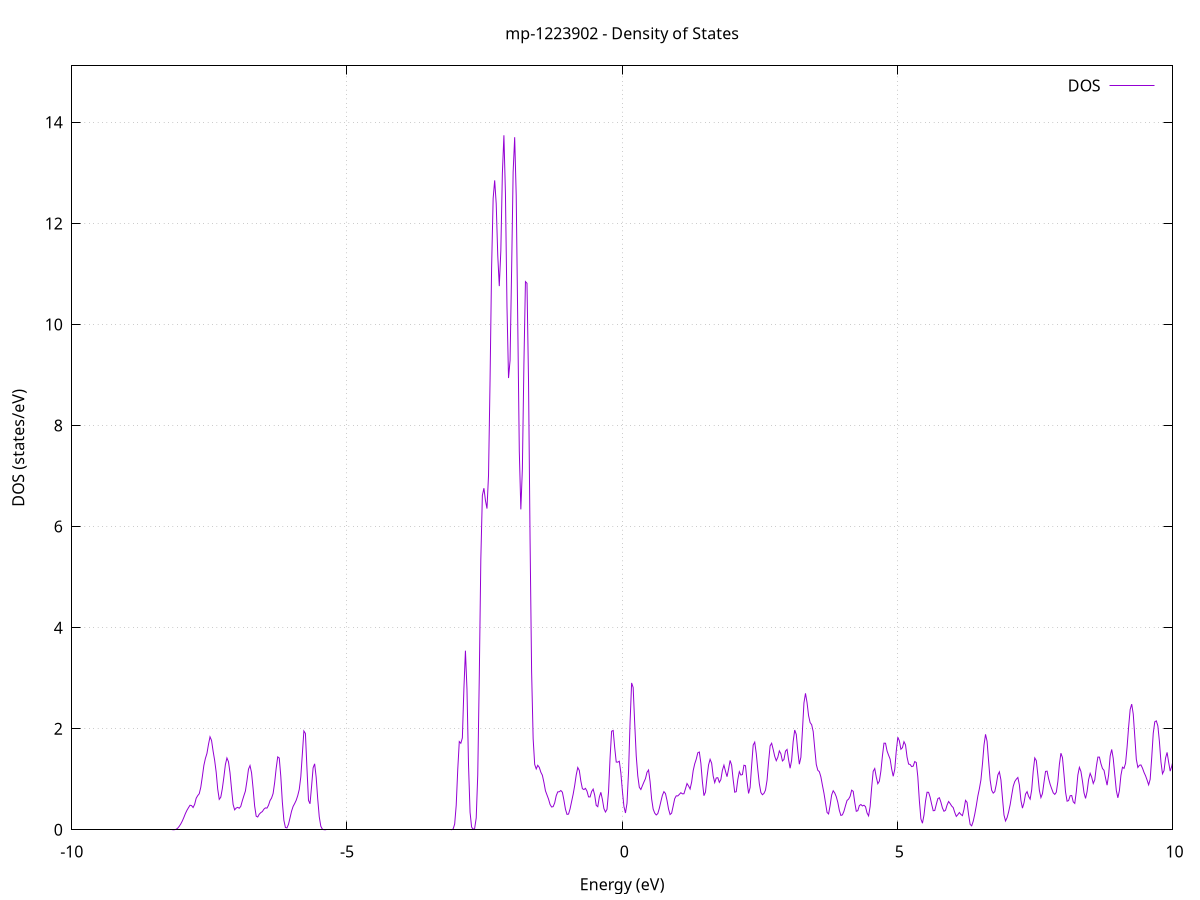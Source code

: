 set title 'mp-1223902 - Density of States'
set xlabel 'Energy (eV)'
set ylabel 'DOS (states/eV)'
set grid
set xrange [-10:10]
set yrange [0:15.118]
set xzeroaxis lt -1
set terminal png size 800,600
set output 'mp-1223902_dos_gnuplot.png'
plot '-' using 1:2 with lines title 'DOS'
-10.591900 0.000000
-10.564000 0.000000
-10.536000 0.000000
-10.508100 0.000000
-10.480100 0.000000
-10.452200 0.000000
-10.424200 0.000000
-10.396200 0.000000
-10.368300 0.000000
-10.340300 0.000000
-10.312400 0.000000
-10.284400 0.000000
-10.256400 0.000000
-10.228500 0.000000
-10.200500 0.000000
-10.172600 0.000000
-10.144600 0.000000
-10.116600 0.000000
-10.088700 0.000000
-10.060700 0.000000
-10.032800 0.000000
-10.004800 0.000000
-9.976900 0.000000
-9.948900 0.000000
-9.920900 0.000000
-9.893000 0.000000
-9.865000 0.000000
-9.837100 0.000000
-9.809100 0.000000
-9.781100 0.000000
-9.753200 0.000000
-9.725200 0.000000
-9.697300 0.000000
-9.669300 0.000000
-9.641300 0.000000
-9.613400 0.000000
-9.585400 0.000000
-9.557500 0.000000
-9.529500 0.000000
-9.501600 0.000000
-9.473600 0.000000
-9.445600 0.000000
-9.417700 0.000000
-9.389700 0.000000
-9.361800 0.000000
-9.333800 0.000000
-9.305800 0.000000
-9.277900 0.000000
-9.249900 0.000000
-9.222000 0.000000
-9.194000 0.000000
-9.166000 0.000000
-9.138100 0.000000
-9.110100 0.000000
-9.082200 0.000000
-9.054200 0.000000
-9.026300 0.000000
-8.998300 0.000000
-8.970300 0.000000
-8.942400 0.000000
-8.914400 0.000000
-8.886500 0.000000
-8.858500 0.000000
-8.830500 0.000000
-8.802600 0.000000
-8.774600 0.000000
-8.746700 0.000000
-8.718700 0.000000
-8.690700 0.000000
-8.662800 0.000000
-8.634800 0.000000
-8.606900 0.000000
-8.578900 0.000000
-8.551000 0.000000
-8.523000 0.000000
-8.495000 0.000000
-8.467100 0.000000
-8.439100 0.000000
-8.411200 0.000000
-8.383200 0.000000
-8.355200 0.000000
-8.327300 0.000000
-8.299300 0.000000
-8.271400 0.000000
-8.243400 0.000000
-8.215400 0.000000
-8.187500 0.000000
-8.159500 0.000200
-8.131600 0.001600
-8.103600 0.009400
-8.075700 0.031800
-8.047700 0.069000
-8.019700 0.115400
-7.991800 0.173400
-7.963800 0.244100
-7.935900 0.320800
-7.907900 0.384600
-7.879900 0.437000
-7.852000 0.485700
-7.824000 0.478100
-7.796100 0.440500
-7.768100 0.502500
-7.740100 0.623300
-7.712200 0.675600
-7.684200 0.713700
-7.656300 0.840100
-7.628300 1.048800
-7.600400 1.272500
-7.572400 1.412200
-7.544400 1.510100
-7.516500 1.689000
-7.488500 1.839700
-7.460600 1.768100
-7.432600 1.558000
-7.404600 1.376600
-7.376700 1.141100
-7.348700 0.806600
-7.320800 0.602300
-7.292800 0.644500
-7.264800 0.814200
-7.236900 1.041000
-7.208900 1.291800
-7.181000 1.420500
-7.153000 1.345600
-7.125100 1.126900
-7.097100 0.804700
-7.069100 0.502100
-7.041200 0.394500
-7.013200 0.429900
-6.985300 0.443500
-6.957300 0.425800
-6.929300 0.463800
-6.901400 0.574500
-6.873400 0.673000
-6.845500 0.766300
-6.817500 0.967700
-6.789500 1.198800
-6.761600 1.270700
-6.733600 1.127600
-6.705700 0.817700
-6.677700 0.471800
-6.649800 0.269600
-6.621800 0.252800
-6.593800 0.308200
-6.565900 0.339200
-6.537900 0.359900
-6.510000 0.406800
-6.482000 0.433100
-6.454000 0.429000
-6.426100 0.483300
-6.398100 0.577500
-6.370200 0.627500
-6.342200 0.717400
-6.314200 0.932700
-6.286300 1.215800
-6.258300 1.442300
-6.230400 1.420500
-6.202400 1.058400
-6.174500 0.552900
-6.146500 0.189800
-6.118500 0.045700
-6.090600 0.036500
-6.062600 0.108000
-6.034700 0.236000
-6.006700 0.367900
-5.978700 0.461900
-5.950800 0.518800
-5.922800 0.583000
-5.894900 0.675200
-5.866900 0.798400
-5.838900 1.048400
-5.811000 1.496800
-5.783000 1.955500
-5.755100 1.905300
-5.727100 1.217200
-5.699200 0.582700
-5.671200 0.514400
-5.643200 0.858300
-5.615300 1.225100
-5.587300 1.305500
-5.559400 1.037200
-5.531400 0.610100
-5.503400 0.255500
-5.475500 0.071300
-5.447500 0.012400
-5.419600 0.001300
-5.391600 0.000100
-5.363600 0.000000
-5.335700 0.000000
-5.307700 0.000000
-5.279800 0.000000
-5.251800 0.000000
-5.223900 0.000000
-5.195900 0.000000
-5.167900 0.000000
-5.140000 0.000000
-5.112000 0.000000
-5.084100 0.000000
-5.056100 0.000000
-5.028100 0.000000
-5.000200 0.000000
-4.972200 0.000000
-4.944300 0.000000
-4.916300 0.000000
-4.888300 0.000000
-4.860400 0.000000
-4.832400 0.000000
-4.804500 0.000000
-4.776500 0.000000
-4.748600 0.000000
-4.720600 0.000000
-4.692600 0.000000
-4.664700 0.000000
-4.636700 0.000000
-4.608800 0.000000
-4.580800 0.000000
-4.552800 0.000000
-4.524900 0.000000
-4.496900 0.000000
-4.469000 0.000000
-4.441000 0.000000
-4.413000 0.000000
-4.385100 0.000000
-4.357100 0.000000
-4.329200 0.000000
-4.301200 0.000000
-4.273300 0.000000
-4.245300 0.000000
-4.217300 0.000000
-4.189400 0.000000
-4.161400 0.000000
-4.133500 0.000000
-4.105500 0.000000
-4.077500 0.000000
-4.049600 0.000000
-4.021600 0.000000
-3.993700 0.000000
-3.965700 0.000000
-3.937700 0.000000
-3.909800 0.000000
-3.881800 0.000000
-3.853900 0.000000
-3.825900 0.000000
-3.798000 0.000000
-3.770000 0.000000
-3.742000 0.000000
-3.714100 0.000000
-3.686100 0.000000
-3.658200 0.000000
-3.630200 0.000000
-3.602200 0.000000
-3.574300 0.000000
-3.546300 0.000000
-3.518400 0.000000
-3.490400 0.000000
-3.462400 0.000000
-3.434500 0.000000
-3.406500 0.000000
-3.378600 0.000000
-3.350600 0.000000
-3.322700 0.000000
-3.294700 0.000000
-3.266700 0.000000
-3.238800 0.000000
-3.210800 0.000000
-3.182900 0.000000
-3.154900 0.000000
-3.126900 0.000000
-3.099000 0.001100
-3.071000 0.015100
-3.043100 0.113000
-3.015100 0.483100
-2.987100 1.192800
-2.959200 1.745700
-2.931200 1.711800
-2.903300 1.817900
-2.875300 2.790900
-2.847400 3.543600
-2.819400 2.778400
-2.791400 1.283100
-2.763500 0.347000
-2.735500 0.054800
-2.707600 0.007200
-2.679600 0.030000
-2.651600 0.234300
-2.623700 1.087000
-2.595700 3.034700
-2.567800 5.352300
-2.539800 6.616200
-2.511800 6.760100
-2.483900 6.518100
-2.455900 6.356700
-2.428000 7.011500
-2.400000 8.896400
-2.372100 11.117700
-2.344100 12.491600
-2.316100 12.851700
-2.288200 12.388500
-2.260200 11.368500
-2.232300 10.759400
-2.204300 11.455200
-2.176300 12.989600
-2.148400 13.744000
-2.120400 12.580300
-2.092500 10.353400
-2.064500 8.939800
-2.036500 9.288500
-2.008600 11.065200
-1.980600 13.018600
-1.952700 13.706100
-1.924700 12.551200
-1.896800 10.040500
-1.868800 7.495000
-1.840800 6.340800
-1.812900 7.141900
-1.784900 9.219800
-1.757000 10.848300
-1.729000 10.815200
-1.701000 8.868700
-1.673100 5.744900
-1.645100 3.128500
-1.617200 1.802700
-1.589200 1.294100
-1.561200 1.204300
-1.533300 1.276000
-1.505300 1.233800
-1.477400 1.139300
-1.449400 1.078800
-1.421500 0.937700
-1.393500 0.771500
-1.365500 0.689300
-1.337600 0.607500
-1.309600 0.500700
-1.281700 0.450600
-1.253700 0.458100
-1.225700 0.532400
-1.197800 0.673600
-1.169800 0.750100
-1.141900 0.752300
-1.113900 0.776900
-1.085900 0.743100
-1.058000 0.587300
-1.030000 0.407500
-1.002100 0.304900
-0.974100 0.310200
-0.946200 0.414100
-0.918200 0.559100
-0.890200 0.703200
-0.862300 0.875500
-0.834300 1.085600
-0.806400 1.232200
-0.778400 1.174200
-0.750400 0.964100
-0.722500 0.813300
-0.694500 0.795800
-0.666600 0.820100
-0.638600 0.763800
-0.610600 0.651200
-0.582700 0.649600
-0.554700 0.756500
-0.526800 0.805100
-0.498800 0.685500
-0.470900 0.482200
-0.442900 0.457100
-0.414900 0.644400
-0.387000 0.741800
-0.359000 0.600200
-0.331100 0.419100
-0.303100 0.351400
-0.275100 0.404700
-0.247200 0.752700
-0.219200 1.427400
-0.191300 1.950500
-0.163300 1.965600
-0.135300 1.626900
-0.107400 1.340500
-0.079400 1.338500
-0.051500 1.356200
-0.023500 1.127100
0.004400 0.769200
0.032400 0.463000
0.060400 0.332000
0.088300 0.523800
0.116300 1.146500
0.144200 2.133000
0.172200 2.906200
0.200200 2.816000
0.228100 2.109100
0.256100 1.462200
0.284000 1.067500
0.312000 0.841000
0.340000 0.796900
0.367900 0.871500
0.395900 0.944800
0.423800 1.012800
0.451800 1.138100
0.479700 1.183300
0.507700 0.952200
0.535700 0.611900
0.563600 0.409700
0.591600 0.330500
0.619500 0.292900
0.647500 0.319800
0.675500 0.424900
0.703400 0.557000
0.731400 0.682400
0.759300 0.754600
0.787300 0.717200
0.815300 0.580000
0.843200 0.409300
0.871200 0.301700
0.899100 0.329000
0.927100 0.469600
0.955000 0.615300
0.983000 0.672000
1.011000 0.669400
1.038900 0.700600
1.066900 0.733600
1.094800 0.711400
1.122800 0.712600
1.150800 0.813100
1.178700 0.915100
1.206700 0.867000
1.234600 0.807200
1.262600 0.943400
1.290600 1.169100
1.318500 1.304200
1.346500 1.397200
1.374400 1.523400
1.402400 1.539000
1.430300 1.319100
1.458300 0.947500
1.486300 0.674500
1.514200 0.745600
1.542200 1.040800
1.570100 1.282700
1.598100 1.394200
1.626100 1.318400
1.654000 1.064200
1.682000 0.933700
1.709900 1.025100
1.737900 1.030900
1.765900 0.938800
1.793800 0.993300
1.821800 1.179400
1.849700 1.278800
1.877700 1.159000
1.905600 1.050500
1.933600 1.201100
1.961600 1.372500
1.989500 1.278100
2.017500 0.989400
2.045400 0.743900
2.073400 0.753900
2.101400 0.993500
2.129300 1.149400
2.157300 1.083400
2.185200 1.092600
2.213200 1.277400
2.241200 1.267900
2.269100 0.958000
2.297100 0.718800
2.325000 0.835400
2.353000 1.273000
2.380900 1.676400
2.408900 1.734200
2.436900 1.507800
2.464800 1.191900
2.492800 0.909700
2.520700 0.737400
2.548700 0.693700
2.576700 0.719700
2.604600 0.784700
2.632600 0.978500
2.660500 1.342400
2.688500 1.659900
2.716500 1.712400
2.744400 1.590500
2.772400 1.453400
2.800300 1.367200
2.828300 1.434100
2.856200 1.560800
2.884200 1.504400
2.912200 1.361900
2.940100 1.391100
2.968100 1.556900
2.996000 1.590000
3.024000 1.388200
3.052000 1.217600
3.079900 1.378400
3.107900 1.749700
3.135800 1.974000
3.163800 1.888500
3.191800 1.557300
3.219700 1.297200
3.247700 1.434500
3.275600 1.957500
3.303600 2.511100
3.331500 2.700200
3.359500 2.518400
3.387500 2.259200
3.415400 2.121900
3.443400 2.080200
3.471300 1.944400
3.499300 1.612300
3.527300 1.294000
3.555200 1.177600
3.583200 1.149900
3.611100 1.046600
3.639100 0.881300
3.667100 0.723700
3.695000 0.534200
3.723000 0.343700
3.750900 0.313400
3.778900 0.481100
3.806800 0.689800
3.834800 0.772300
3.862800 0.728200
3.890700 0.654200
3.918700 0.542600
3.946600 0.382800
3.974600 0.283500
4.002600 0.295300
4.030500 0.367600
4.058500 0.478300
4.086400 0.580400
4.114400 0.607000
4.142400 0.662300
4.170300 0.783900
4.198300 0.761300
4.226200 0.545800
4.254200 0.365800
4.282100 0.377600
4.310100 0.479000
4.338100 0.500000
4.366000 0.471800
4.394000 0.485700
4.421900 0.457200
4.449900 0.332400
4.477900 0.275000
4.505800 0.460700
4.533800 0.836000
4.561700 1.157800
4.589700 1.211700
4.617700 1.041600
4.645600 0.911200
4.673600 0.961800
4.701500 1.162600
4.729500 1.464300
4.757400 1.713500
4.785400 1.713300
4.813400 1.559600
4.841300 1.475700
4.869300 1.398500
4.897200 1.204200
4.925200 1.057800
4.953200 1.195000
4.981100 1.563000
5.009100 1.831500
5.037000 1.760500
5.065000 1.593700
5.093000 1.625100
5.120900 1.743100
5.148900 1.680500
5.176800 1.439000
5.204800 1.300500
5.232700 1.292300
5.260700 1.250700
5.288700 1.259400
5.316600 1.350200
5.344600 1.330600
5.372500 1.045400
5.400500 0.575000
5.428500 0.214300
5.456400 0.129600
5.484400 0.290900
5.512300 0.565800
5.540300 0.743000
5.568300 0.741100
5.596200 0.645500
5.624200 0.503600
5.652100 0.377100
5.680100 0.380500
5.708000 0.501700
5.736000 0.616000
5.764000 0.634000
5.791900 0.546400
5.819900 0.430800
5.847800 0.366000
5.875800 0.385900
5.903800 0.488900
5.931700 0.559400
5.959700 0.519000
5.987600 0.470100
6.015600 0.439300
6.043600 0.343100
6.071500 0.264800
6.099500 0.299400
6.127400 0.341600
6.155400 0.303100
6.183300 0.279600
6.211300 0.404600
6.239300 0.582200
6.267200 0.542300
6.295200 0.297400
6.323100 0.106300
6.351100 0.078100
6.379100 0.168600
6.407000 0.308400
6.435000 0.477100
6.462900 0.665700
6.490900 0.812600
6.518900 0.985500
6.546800 1.298100
6.574800 1.673600
6.602700 1.889000
6.630700 1.751300
6.658600 1.358100
6.686600 0.984100
6.714600 0.782100
6.742500 0.725400
6.770500 0.754300
6.798400 0.897400
6.826400 1.084300
6.854400 1.146500
6.882300 0.988900
6.910300 0.631000
6.938200 0.290800
6.966200 0.174200
6.994200 0.239700
7.022100 0.353600
7.050100 0.494800
7.078000 0.681800
7.106000 0.860500
7.134000 0.954800
7.161900 1.001000
7.189900 1.034700
7.217800 0.888200
7.245800 0.581300
7.273700 0.428300
7.301700 0.532400
7.329700 0.706400
7.357600 0.754400
7.385600 0.661300
7.413500 0.606700
7.441500 0.789000
7.469500 1.161400
7.497400 1.421700
7.525400 1.368200
7.553300 1.085800
7.581300 0.779400
7.609300 0.636600
7.637200 0.715600
7.665200 0.943100
7.693100 1.155200
7.721100 1.160300
7.749000 1.012300
7.777000 0.899200
7.805000 0.811400
7.832900 0.731000
7.860900 0.700400
7.888800 0.743400
7.916800 0.952200
7.944800 1.294400
7.972700 1.515800
8.000700 1.427900
8.028600 1.093800
8.056600 0.746200
8.084600 0.565700
8.112500 0.577300
8.140500 0.674100
8.168400 0.678100
8.196400 0.552800
8.224300 0.521500
8.252300 0.752500
8.280300 1.084400
8.308200 1.234900
8.336200 1.155300
8.364100 0.961600
8.392100 0.731900
8.420100 0.620700
8.448000 0.755600
8.476000 0.994900
8.503900 1.115900
8.531900 1.040500
8.559900 0.916500
8.587800 0.989600
8.615800 1.246800
8.643700 1.438400
8.671700 1.438500
8.699600 1.309200
8.727600 1.211900
8.755600 1.177000
8.783500 1.022400
8.811500 0.882700
8.839400 1.088900
8.867400 1.460500
8.895400 1.590400
8.923300 1.411700
8.951300 1.089300
8.979200 0.777600
9.007200 0.632600
9.035200 0.775300
9.063100 1.078600
9.091100 1.238300
9.119000 1.215200
9.147000 1.315500
9.174900 1.638700
9.202900 2.038300
9.230900 2.380600
9.258800 2.487100
9.286800 2.289400
9.314700 1.846500
9.342700 1.394700
9.370700 1.233400
9.398600 1.276600
9.426600 1.283200
9.454500 1.220600
9.482500 1.135500
9.510500 1.068200
9.538400 0.984500
9.566400 0.889500
9.594300 0.998000
9.622300 1.425500
9.650200 1.910900
9.678200 2.137400
9.706200 2.155200
9.734100 2.055000
9.762100 1.748800
9.790000 1.344200
9.818000 1.108700
9.846000 1.170500
9.873900 1.420600
9.901900 1.531300
9.929800 1.337100
9.957800 1.160500
9.985800 1.254600
10.013700 1.384800
10.041700 1.316200
10.069600 1.297700
10.097600 1.583200
10.125500 1.981400
10.153500 2.215900
10.181500 2.161800
10.209400 1.991900
10.237400 1.909200
10.265300 1.761600
10.293300 1.476200
10.321300 1.284300
10.349200 1.355500
10.377200 1.610400
10.405100 1.850200
10.433100 2.045800
10.461100 2.172300
10.489000 2.057400
10.517000 1.705100
10.544900 1.334600
10.572900 1.099000
10.600800 0.950600
10.628800 0.873400
10.656800 0.941500
10.684700 1.137400
10.712700 1.290400
10.740600 1.202600
10.768600 0.953300
10.796600 0.766000
10.824500 0.669700
10.852500 0.611900
10.880400 0.642900
10.908400 0.818600
10.936400 1.028700
10.964300 1.015700
10.992300 0.733800
11.020200 0.515800
11.048200 0.545200
11.076100 0.624000
11.104100 0.573700
11.132100 0.494500
11.160000 0.576900
11.188000 0.848100
11.215900 1.093800
11.243900 1.090200
11.271900 0.938500
11.299800 0.795000
11.327800 0.648300
11.355700 0.638500
11.383700 0.946000
11.411700 1.333200
11.439600 1.341000
11.467600 0.961400
11.495500 0.586600
11.523500 0.448700
11.551400 0.484000
11.579400 0.526100
11.607400 0.598000
11.635300 0.799100
11.663300 0.923200
11.691200 0.836300
11.719200 0.821200
11.747200 1.062500
11.775100 1.309500
11.803100 1.240300
11.831000 0.930000
11.859000 0.681000
11.887000 0.603000
11.914900 0.659500
11.942900 0.835800
11.970800 1.047600
11.998800 1.223300
12.026700 1.407700
12.054700 1.632300
12.082700 1.862800
12.110600 1.869100
12.138600 1.457400
12.166500 0.926000
12.194500 0.741900
12.222500 0.884100
12.250400 1.061900
12.278400 1.198900
12.306300 1.271700
12.334300 1.254000
12.362300 1.215000
12.390200 1.143400
12.418200 1.072000
12.446100 1.193900
12.474100 1.569700
12.502000 1.957600
12.530000 2.069500
12.558000 1.835700
12.585900 1.379800
12.613900 0.961700
12.641800 0.753300
12.669800 0.718500
12.697800 0.804600
12.725700 0.995900
12.753700 1.246500
12.781600 1.494200
12.809600 1.635700
12.837600 1.634700
12.865500 1.605400
12.893500 1.646400
12.921400 1.705200
12.949400 1.658000
12.977300 1.532000
13.005300 1.444800
13.033300 1.352800
13.061200 1.246300
13.089200 1.254300
13.117100 1.440500
13.145100 1.711600
13.173100 1.799100
13.201000 1.570400
13.229000 1.277900
13.256900 1.257200
13.284900 1.522400
13.312900 1.749900
13.340800 1.636100
13.368800 1.309400
13.396700 1.131000
13.424700 1.141300
13.452600 1.154600
13.480600 1.241700
13.508600 1.604800
13.536500 1.935500
13.564500 1.898800
13.592400 1.717500
13.620400 1.557600
13.648400 1.438300
13.676300 1.433500
13.704300 1.509100
13.732200 1.630000
13.760200 1.807100
13.788200 1.875100
13.816100 1.669100
13.844100 1.360000
13.872000 1.181800
13.900000 1.137100
13.927900 1.164800
13.955900 1.280600
13.983900 1.402000
14.011800 1.493300
14.039800 1.757700
14.067700 2.106300
14.095700 2.061800
14.123700 1.612700
14.151600 1.220100
14.179600 1.010100
14.207500 0.890400
14.235500 0.888600
14.263500 1.017300
14.291400 1.211000
14.319400 1.324300
14.347300 1.310900
14.375300 1.369100
14.403200 1.672600
14.431200 2.047700
14.459200 2.201500
14.487100 2.128600
14.515100 1.902700
14.543000 1.599800
14.571000 1.552100
14.599000 1.814000
14.626900 1.922800
14.654900 1.761300
14.682800 1.625900
14.710800 1.618600
14.738800 1.675400
14.766700 1.713000
14.794700 1.589100
14.822600 1.325700
14.850600 1.198100
14.878500 1.395200
14.906500 1.711200
14.934500 1.822900
14.962400 1.676400
14.990400 1.404500
15.018300 1.280800
15.046300 1.625300
15.074300 2.327200
15.102200 2.760100
15.130200 2.502200
15.158100 1.917600
15.186100 1.569200
15.214100 1.508200
15.242000 1.610100
15.270000 1.774700
15.297900 1.924000
15.325900 2.118000
15.353800 2.250600
15.381800 2.249200
15.409800 2.368200
15.437700 2.611300
15.465700 2.617300
15.493600 2.373500
15.521600 2.177300
15.549600 2.013700
15.577500 1.622700
15.605500 1.108300
15.633400 0.915000
15.661400 1.158700
15.689400 1.485900
15.717300 1.678600
15.745300 1.858300
15.773200 2.051600
15.801200 2.127200
15.829100 2.064200
15.857100 1.961600
15.885100 1.850800
15.913000 1.804100
15.941000 1.821100
15.968900 1.733200
15.996900 1.591600
16.024900 1.533500
16.052800 1.538400
16.080800 1.645200
16.108700 1.796400
16.136700 1.835900
16.164700 1.824000
16.192600 1.830500
16.220600 1.813700
16.248500 1.802600
16.276500 1.792500
16.304400 1.646000
16.332400 1.471500
16.360400 1.641500
16.388300 2.106600
16.416300 2.334200
16.444200 2.203300
16.472200 2.073300
16.500200 1.972500
16.528100 1.735100
16.556100 1.485400
16.584000 1.416500
16.612000 1.505500
16.640000 1.621100
16.667900 1.662500
16.695900 1.669100
16.723800 1.776800
16.751800 1.979200
16.779700 2.120000
16.807700 2.096800
16.835700 1.964800
16.863600 1.851700
16.891600 1.823900
16.919500 1.821400
16.947500 1.797000
16.975500 1.888700
17.003400 2.243400
17.031400 2.651400
17.059300 2.750800
17.087300 2.507000
17.115300 2.105800
17.143200 1.618800
17.171200 1.166800
17.199100 0.944300
17.227100 0.957500
17.255000 1.083400
17.283000 1.275200
17.311000 1.528000
17.338900 1.690100
17.366900 1.683500
17.394800 1.703100
17.422800 1.810500
17.450800 1.819200
17.478700 1.676400
17.506700 1.550700
17.534600 1.639200
17.562600 2.079700
17.590600 2.631300
17.618500 2.653500
17.646500 2.131500
17.674400 1.662900
17.702400 1.399100
17.730300 1.234700
17.758300 1.304300
17.786300 1.853100
17.814200 2.677800
17.842200 3.098600
17.870100 2.887200
17.898100 2.462900
17.926100 2.184800
17.954000 2.089800
17.982000 2.128600
18.009900 2.106400
18.037900 1.912100
18.065900 1.839400
18.093800 2.063700
18.121800 2.288700
18.149700 2.117400
18.177700 1.591600
18.205600 1.106600
18.233600 0.865800
18.261600 0.885400
18.289500 1.160400
18.317500 1.523700
18.345400 1.675100
18.373400 1.570500
18.401400 1.533500
18.429300 1.776300
18.457300 2.012000
18.485200 1.927800
18.513200 1.740600
18.541200 1.774500
18.569100 1.999400
18.597100 2.215900
18.625000 2.364000
18.653000 2.385000
18.680900 2.168800
18.708900 1.803400
18.736900 1.484300
18.764800 1.411100
18.792800 1.644200
18.820700 1.882900
18.848700 1.759600
18.876700 1.403300
18.904600 1.262200
18.932600 1.337000
18.960500 1.305600
18.988500 1.136900
19.016500 1.010900
19.044400 0.977600
19.072400 1.003900
19.100300 1.169400
19.128300 1.520600
19.156200 1.919800
19.184200 2.151600
19.212200 2.175900
19.240100 2.151400
19.268100 2.170100
19.296000 2.186900
19.324000 2.161700
19.352000 2.065200
19.379900 1.945500
19.407900 1.881600
19.435800 1.860600
19.463800 1.811300
19.491800 1.660500
19.519700 1.442300
19.547700 1.253000
19.575600 1.134100
19.603600 1.117500
19.631500 1.243200
19.659500 1.558400
19.687500 2.042400
19.715400 2.495200
19.743400 2.675400
19.771300 2.469700
19.799300 2.077500
19.827300 1.909700
19.855200 2.117900
19.883200 2.460100
19.911100 2.582000
19.939100 2.436600
19.967100 2.365300
19.995000 2.438600
20.023000 2.253200
20.050900 1.807200
20.078900 1.499200
20.106800 1.479700
20.134800 1.628200
20.162800 1.699500
20.190700 1.693900
20.218700 1.868300
20.246600 2.042100
20.274600 1.870300
20.302600 1.625400
20.330500 1.586900
20.358500 1.562000
20.386400 1.481100
20.414400 1.470900
20.442400 1.485100
20.470300 1.548800
20.498300 1.810400
20.526200 2.050000
20.554200 2.056700
20.582100 2.118300
20.610100 2.261500
20.638100 2.107200
20.666000 1.756800
20.694000 1.713300
20.721900 2.091300
20.749900 2.505600
20.777900 2.640600
20.805800 2.443800
20.833800 1.995000
20.861700 1.632100
20.889700 1.626400
20.917700 1.678400
20.945600 1.558900
20.973600 1.579600
21.001500 1.825400
21.029500 1.995400
21.057400 2.012400
21.085400 2.031100
21.113400 2.078500
21.141300 2.031300
21.169300 1.951800
21.197200 2.068500
21.225200 2.422400
21.253200 2.807700
21.281100 2.833600
21.309100 2.511500
21.337000 2.263000
21.365000 2.175900
21.393000 2.168700
21.420900 2.258700
21.448900 2.391200
21.476800 2.429100
21.504800 2.307400
21.532700 2.151200
21.560700 2.321000
21.588700 2.767600
21.616600 2.943300
21.644600 2.894400
21.672500 2.970100
21.700500 3.015400
21.728500 2.880200
21.756400 2.759500
21.784400 2.810600
21.812300 2.829000
21.840300 2.653300
21.868300 2.567500
21.896200 2.767100
21.924200 2.949700
21.952100 2.856000
21.980100 2.695500
22.008000 2.642400
22.036000 2.643400
22.064000 2.697800
22.091900 2.742200
22.119900 2.693300
22.147800 2.487600
22.175800 2.169700
22.203800 2.143800
22.231700 2.588100
22.259700 2.867000
22.287600 2.517700
22.315600 1.993600
22.343600 1.789900
22.371500 1.938900
22.399500 2.262100
22.427400 2.535500
22.455400 2.596500
22.483300 2.492700
22.511300 2.352400
22.539300 2.169000
22.567200 1.892800
22.595200 1.538800
22.623100 1.228900
22.651100 1.156000
22.679100 1.326600
22.707000 1.643800
22.735000 2.057700
22.762900 2.306900
22.790900 2.269500
22.818900 2.308800
22.846800 2.516600
22.874800 2.632900
22.902700 2.769000
22.930700 3.149500
22.958600 3.440000
22.986600 3.086200
23.014600 2.225200
23.042500 1.744500
23.070500 2.025600
23.098400 2.388300
23.126400 2.288200
23.154400 1.958000
23.182300 1.683000
23.210300 1.523700
23.238200 1.519300
23.266200 1.796600
23.294200 2.301800
23.322100 2.559200
23.350100 2.359600
23.378000 2.162300
23.406000 2.198400
23.433900 2.218800
23.461900 2.111700
23.489900 1.865000
23.517800 1.607000
23.545800 1.640700
23.573700 1.793100
23.601700 1.778600
23.629700 1.844400
23.657600 2.055500
23.685600 2.054100
23.713500 1.735800
23.741500 1.493000
23.769500 1.654500
23.797400 2.005300
23.825400 2.237000
23.853300 2.321400
23.881300 2.237400
23.909200 2.115500
23.937200 2.110700
23.965200 2.086000
23.993100 2.081600
24.021100 2.337300
24.049000 2.745800
24.077000 2.969800
24.105000 2.949000
24.132900 2.823500
24.160900 2.564400
24.188800 2.298500
24.216800 2.333400
24.244800 2.530000
24.272700 2.549200
24.300700 2.459900
24.328600 2.525900
24.356600 2.664800
24.384500 2.594900
24.412500 2.379800
24.440500 2.271600
24.468400 2.300700
24.496400 2.357300
24.524300 2.311700
24.552300 2.106100
24.580300 1.841100
24.608200 1.704400
24.636200 1.850100
24.664100 2.302700
24.692100 2.899200
24.720100 3.244400
24.748000 3.144900
24.776000 2.815800
24.803900 2.353900
24.831900 1.768400
24.859800 1.290900
24.887800 1.150700
24.915800 1.209800
24.943700 1.257500
24.971700 1.538700
24.999600 2.308300
25.027600 3.208100
25.055600 3.573100
25.083500 3.176400
25.111500 2.524500
25.139400 2.144000
25.167400 2.015000
25.195400 2.102500
25.223300 2.502300
25.251300 3.005200
25.279200 3.294200
25.307200 3.316600
25.335100 3.154200
25.363100 2.840100
25.391100 2.487200
25.419000 2.263300
25.447000 2.078100
25.474900 1.838600
25.502900 1.739200
25.530900 1.899800
25.558800 2.075300
25.586800 1.983300
25.614700 1.705400
25.642700 1.581300
25.670700 1.781400
25.698600 2.051300
25.726600 2.096300
25.754500 2.005800
25.782500 1.935300
25.810400 1.923500
25.838400 2.158100
25.866400 2.640300
25.894300 2.857400
25.922300 2.745200
25.950200 2.971400
25.978200 3.509800
26.006200 3.610100
26.034100 3.199600
26.062100 2.772900
26.090000 2.454700
26.118000 2.295400
26.146000 2.452800
26.173900 2.707700
26.201900 2.800300
26.229800 2.809500
26.257800 2.777600
26.285700 2.557700
26.313700 2.143000
26.341700 1.792500
26.369600 1.720600
26.397600 1.929000
26.425500 2.280000
26.453500 2.434800
26.481500 2.296200
26.509400 2.224600
26.537400 2.337000
26.565300 2.308400
26.593300 1.987400
26.621300 1.708200
26.649200 1.840700
26.677200 2.351000
26.705100 2.869500
26.733100 3.077800
26.761000 2.955500
26.789000 2.608100
26.817000 2.289000
26.844900 2.550700
26.872900 3.311400
26.900800 3.605700
26.928800 3.242600
26.956800 2.799300
26.984700 2.356400
27.012700 1.942800
27.040600 1.805400
27.068600 1.866000
27.096600 1.977000
27.124500 2.196700
27.152500 2.386300
27.180400 2.260100
27.208400 1.991500
27.236300 2.031300
27.264300 2.399000
27.292300 2.576400
27.320200 2.275200
27.348200 1.906500
27.376100 1.842600
27.404100 1.905900
27.432100 1.846700
27.460000 1.806400
27.488000 2.015100
27.515900 2.251800
27.543900 2.217000
27.571900 2.064300
27.599800 2.013600
27.627800 1.955000
27.655700 1.799000
27.683700 1.677800
27.711600 1.717900
27.739600 1.953400
27.767600 2.552600
27.795500 3.425300
27.823500 3.776500
27.851400 3.265200
27.879400 2.622600
27.907400 2.437300
27.935300 2.556700
27.963300 2.742400
27.991200 2.905800
28.019200 2.873100
28.047200 2.589300
28.075100 2.240500
28.103100 2.021000
28.131000 1.842800
28.159000 1.612400
28.186900 1.585200
28.214900 2.010600
28.242900 2.626400
28.270800 3.048600
28.298800 3.223000
28.326700 3.201600
28.354700 3.189700
28.382700 3.294600
28.410600 3.201800
28.438600 2.754300
28.466500 2.357200
28.494500 2.325900
28.522500 2.638600
28.550400 3.326700
28.578400 4.018700
28.606300 4.107200
28.634300 3.739800
28.662200 3.325300
28.690200 2.860700
28.718200 2.430100
28.746100 2.369000
28.774100 2.765700
28.802000 3.193900
28.830000 3.169500
28.858000 2.833100
28.885900 2.635300
28.913900 2.634400
28.941800 2.563200
28.969800 2.269100
28.997800 1.977300
29.025700 1.903400
29.053700 1.941300
29.081600 2.025000
29.109600 2.187300
29.137500 2.470600
29.165500 2.876000
29.193500 3.095600
29.221400 2.900300
29.249400 2.769600
29.277300 3.110500
29.305300 3.300700
29.333300 2.860700
29.361200 2.349000
29.389200 2.213100
29.417100 2.277100
29.445100 2.404500
29.473100 2.738200
29.501000 3.141900
29.529000 3.081200
29.556900 2.540300
29.584900 2.220100
29.612800 2.309400
29.640800 2.293400
29.668800 1.973600
29.696700 1.653700
29.724700 1.728000
29.752600 2.288900
29.780600 2.979300
29.808600 3.304600
29.836500 3.120500
29.864500 2.830800
29.892400 2.834600
29.920400 2.829100
29.948400 2.322000
29.976300 1.732900
30.004300 1.802600
30.032200 2.378700
30.060200 2.849800
30.088100 3.049000
30.116100 3.062500
30.144100 2.825000
30.172000 2.511000
30.200000 2.560800
30.227900 2.910700
30.255900 3.109200
30.283900 3.087900
30.311800 2.980900
30.339800 2.801700
30.367700 2.713400
30.395700 2.854800
30.423700 3.075400
30.451600 3.213200
30.479600 3.231300
30.507500 3.181000
30.535500 3.131400
30.563400 3.029300
30.591400 2.902600
30.619400 2.895000
30.647300 2.972600
30.675300 2.971100
30.703200 2.785000
30.731200 2.519700
30.759200 2.398100
30.787100 2.401200
30.815100 2.346800
30.843000 2.116700
30.871000 1.821400
30.899000 1.755700
30.926900 1.964600
30.954900 2.214600
30.982800 2.349100
31.010800 2.412600
31.038700 2.612700
31.066700 2.867500
31.094700 2.867300
31.122600 2.755900
31.150600 2.754500
31.178500 2.734700
31.206500 2.593100
31.234500 2.348300
31.262400 2.173800
31.290400 2.124500
31.318300 1.968100
31.346300 1.874200
31.374300 2.178300
31.402200 2.507900
31.430200 2.509500
31.458100 2.528500
31.486100 2.789900
31.514000 3.163900
31.542000 3.668900
31.570000 3.956600
31.597900 3.379100
31.625900 2.316100
31.653800 1.644000
31.681800 1.426600
31.709800 1.329100
31.737700 1.407700
31.765700 1.990900
31.793600 3.074900
31.821600 4.033900
31.849600 4.140400
31.877500 3.470100
31.905500 2.824800
31.933400 2.746400
31.961400 2.954200
31.989300 2.774200
32.017300 2.013300
32.045300 1.247900
32.073200 1.075300
32.101200 1.464000
32.129100 1.945200
32.157100 2.226700
32.185100 2.391000
32.213000 2.571500
32.241000 2.731000
32.268900 2.652100
32.296900 2.274700
32.324900 1.927100
32.352800 1.979600
32.380800 2.273100
32.408700 2.408600
32.436700 2.413200
32.464600 2.492900
32.492600 2.619800
32.520600 2.801000
32.548500 3.159200
32.576500 3.580700
32.604400 3.631700
32.632400 3.226800
32.660400 2.998100
32.688300 3.250600
32.716300 3.485700
32.744200 3.437100
32.772200 3.396400
32.800200 3.494500
32.828100 3.507400
32.856100 3.289900
32.884000 2.962200
32.912000 2.681400
32.940000 2.549300
32.967900 2.668300
32.995900 2.903600
33.023800 2.966400
33.051800 2.905000
33.079700 2.923200
33.107700 2.975900
33.135700 2.991000
33.163600 2.979500
33.191600 3.018200
33.219500 3.147500
33.247500 3.079700
33.275500 2.586300
33.303400 2.015900
33.331400 1.748300
33.359300 1.744400
33.387300 1.860600
33.415300 2.073100
33.443200 2.457600
33.471200 2.978800
33.499100 3.306400
33.527100 3.083700
33.555000 2.513200
33.583000 2.187300
33.611000 2.258600
33.638900 2.382700
33.666900 2.386600
33.694800 2.412800
33.722800 2.483700
33.750800 2.551000
33.778700 2.552300
33.806700 2.412600
33.834600 2.267500
33.862600 2.328000
33.890600 2.527900
33.918500 2.748000
33.946500 3.128600
33.974400 3.573900
34.002400 3.600300
34.030300 3.133100
34.058300 2.659700
34.086300 2.473000
34.114200 2.490300
34.142200 2.526200
34.170100 2.620400
34.198100 2.945100
34.226100 3.196500
34.254000 3.136500
34.282000 3.291700
34.309900 3.862900
34.337900 4.087800
34.365900 3.588300
34.393800 2.965900
34.421800 2.852200
34.449700 3.197200
34.477700 3.450500
34.505600 3.263000
34.533600 2.851700
34.561600 2.673500
34.589500 2.672300
34.617500 2.376600
34.645400 1.868700
34.673400 1.632300
34.701400 1.709800
34.729300 1.896200
34.757300 2.263300
34.785200 2.913700
34.813200 3.505900
34.841200 3.516700
34.869100 3.093600
34.897100 2.944500
34.925000 3.149500
34.953000 3.232400
34.980900 3.182000
35.008900 3.212100
35.036900 3.290600
35.064800 3.234300
35.092800 2.912300
35.120700 2.601700
35.148700 2.646000
35.176700 2.941100
35.204600 3.253000
35.232600 3.433300
35.260500 3.294400
35.288500 3.012300
35.316500 3.006100
35.344400 3.112300
35.372400 2.872300
35.400300 2.337800
35.428300 1.984600
35.456200 2.020000
35.484200 2.312300
35.512200 2.797100
35.540100 3.362200
35.568100 3.661600
35.596000 3.592500
35.624000 3.435600
35.652000 3.248400
35.679900 3.064500
35.707900 3.028800
35.735800 3.078300
35.763800 3.108400
35.791800 3.011100
35.819700 2.743000
35.847700 2.480500
35.875600 2.303800
35.903600 2.136900
35.931500 1.961200
35.959500 1.837700
35.987500 1.832200
36.015400 1.854500
36.043400 1.976200
36.071300 2.487300
36.099300 3.251500
36.127300 3.658600
36.155200 3.387500
36.183200 2.911700
36.211100 2.710200
36.239100 2.660800
36.267100 2.721200
36.295000 2.863600
36.323000 2.861900
36.350900 2.741700
36.378900 2.768300
36.406800 3.080300
36.434800 3.376800
36.462800 3.250400
36.490700 2.904000
36.518700 2.818700
36.546600 3.000400
36.574600 3.142800
36.602600 3.125000
36.630500 3.055100
36.658500 2.990800
36.686400 2.849400
36.714400 2.674000
36.742400 2.690100
36.770300 2.918800
36.798300 2.863400
36.826200 2.283400
36.854200 1.812100
36.882100 2.004800
36.910100 2.593600
36.938100 2.905300
36.966000 2.748500
36.994000 2.540100
37.021900 2.439300
37.049900 2.342700
37.077900 2.397800
37.105800 2.743500
37.133800 3.339400
37.161700 3.927700
37.189700 4.080500
37.217700 3.687800
37.245600 3.069000
37.273600 2.564400
37.301500 2.299000
37.329500 2.241300
37.357400 2.354600
37.385400 2.569600
37.413400 2.705900
37.441300 2.554400
37.469300 2.107300
37.497200 1.630400
37.525200 1.335400
37.553200 1.297200
37.581100 1.545500
37.609100 1.932700
37.637000 2.290400
37.665000 2.610200
37.693000 2.933100
37.720900 3.349700
37.748900 3.692500
37.776800 3.651200
37.804800 3.310800
37.832700 3.057900
37.860700 3.117800
37.888700 3.223700
37.916600 3.164800
37.944600 3.125200
37.972500 3.121300
38.000500 2.993100
38.028500 2.903600
38.056400 3.160700
38.084400 3.670600
38.112300 3.936400
38.140300 3.640700
38.168300 3.084900
38.196200 2.688000
38.224200 2.459500
38.252100 2.320900
38.280100 2.356400
38.308000 2.484700
38.336000 2.404400
38.364000 2.084800
38.391900 1.808500
38.419900 1.793400
38.447800 2.117100
38.475800 2.577800
38.503800 2.767500
38.531700 2.702700
38.559700 2.832100
38.587600 3.130400
38.615600 3.116600
38.643600 2.780800
38.671500 2.523900
38.699500 2.522800
38.727400 2.602800
38.755400 2.580800
38.783300 2.372000
38.811300 2.029900
38.839300 1.932800
38.867200 2.181500
38.895200 2.355500
38.923100 2.333000
38.951100 2.287200
38.979100 2.298800
39.007000 2.302600
39.035000 2.138400
39.062900 1.890200
39.090900 1.857100
39.118900 2.187200
39.146800 2.595600
39.174800 2.671900
39.202700 2.592200
39.230700 2.879900
39.258600 3.683700
39.286600 4.487300
39.314600 4.484900
39.342500 3.785400
39.370500 3.205900
39.398400 2.989200
39.426400 2.941100
39.454400 3.005600
39.482300 3.125600
39.510300 3.105800
39.538200 2.803100
39.566200 2.330200
39.594200 2.042500
39.622100 2.199300
39.650100 2.784200
39.678000 3.633800
39.706000 4.295600
39.733900 4.274800
39.761900 3.772800
39.789900 3.307400
39.817800 3.059700
39.845800 3.069100
39.873700 3.345200
39.901700 3.594700
39.929700 3.459700
39.957600 3.018000
39.985600 2.594200
40.013500 2.463200
40.041500 2.622700
40.069500 2.813700
40.097400 2.869400
40.125400 2.950100
40.153300 3.244600
40.181300 3.468100
40.209200 3.387700
40.237200 3.265700
40.265200 3.308200
40.293100 3.299500
40.321100 3.076600
40.349000 2.909200
40.377000 2.885200
40.405000 2.797900
40.432900 2.832700
40.460900 3.186000
40.488800 3.524700
40.516800 3.495000
40.544800 3.223600
40.572700 3.064800
40.600700 3.117700
40.628600 3.167700
40.656600 2.958400
40.684500 2.586300
40.712500 2.382600
40.740500 2.397700
40.768400 2.545200
40.796400 2.668300
40.824300 2.585700
40.852300 2.495600
40.880300 2.539100
40.908200 2.445000
40.936200 2.192400
40.964100 2.141700
40.992100 2.415100
41.020100 2.760800
41.048000 2.913100
41.076000 2.869300
41.103900 2.685300
41.131900 2.444500
41.159800 2.411100
41.187800 2.650700
41.215800 2.883500
41.243700 2.938300
41.271700 2.960600
41.299600 3.110200
41.327600 3.247300
41.355600 3.120400
41.383500 2.783600
41.411500 2.479700
41.439400 2.472700
41.467400 2.822500
41.495400 3.018000
41.523300 2.873400
41.551300 3.060300
41.579200 3.657500
41.607200 3.789700
41.635100 3.099000
41.663100 2.166000
41.691100 1.625800
41.719000 1.610500
41.747000 1.842100
41.774900 2.064700
41.802900 2.213600
41.830900 2.231100
41.858800 2.061300
41.886800 1.832400
41.914700 1.693400
41.942700 1.625000
41.970700 1.593500
41.998600 1.619900
42.026600 1.673100
42.054500 1.597900
42.082500 1.315400
42.110400 1.048700
42.138400 0.987800
42.166400 1.032200
42.194300 1.050600
42.222300 1.015100
42.250200 0.878600
42.278200 0.679800
42.306200 0.515100
42.334100 0.365900
42.362100 0.243800
42.390000 0.239000
42.418000 0.334900
42.446000 0.389700
42.473900 0.327100
42.501900 0.225000
42.529800 0.184800
42.557800 0.195300
42.585700 0.180600
42.613700 0.135400
42.641700 0.105300
42.669600 0.105800
42.697600 0.133200
42.725500 0.169700
42.753500 0.185100
42.781500 0.162300
42.809400 0.104000
42.837400 0.043500
42.865300 0.010900
42.893300 0.001600
42.921300 0.000100
42.949200 0.000000
42.977200 0.000000
43.005100 0.000000
43.033100 0.000000
43.061000 0.000000
43.089000 0.000000
43.117000 0.000000
43.144900 0.000000
43.172900 0.000000
43.200800 0.000000
43.228800 0.000000
43.256800 0.000000
43.284700 0.000000
43.312700 0.000000
43.340600 0.000000
43.368600 0.000000
43.396600 0.000000
43.424500 0.000000
43.452500 0.000000
43.480400 0.000000
43.508400 0.000000
43.536300 0.000000
43.564300 0.000000
43.592300 0.000000
43.620200 0.000000
43.648200 0.000000
43.676100 0.000000
43.704100 0.000000
43.732100 0.000000
43.760000 0.000000
43.788000 0.000000
43.815900 0.000000
43.843900 0.000000
43.871900 0.000000
43.899800 0.000000
43.927800 0.000000
43.955700 0.000000
43.983700 0.000000
44.011600 0.000000
44.039600 0.000000
44.067600 0.000000
44.095500 0.000000
44.123500 0.000000
44.151400 0.000000
44.179400 0.000000
44.207400 0.000000
44.235300 0.000000
44.263300 0.000000
44.291200 0.000000
44.319200 0.000000
44.347200 0.000000
44.375100 0.000000
44.403100 0.000000
44.431000 0.000000
44.459000 0.000000
44.486900 0.000000
44.514900 0.000000
44.542900 0.000000
44.570800 0.000000
44.598800 0.000000
44.626700 0.000000
44.654700 0.000000
44.682700 0.000000
44.710600 0.000000
44.738600 0.000000
44.766500 0.000000
44.794500 0.000000
44.822500 0.000000
44.850400 0.000000
44.878400 0.000000
44.906300 0.000000
44.934300 0.000000
44.962200 0.000000
44.990200 0.000000
45.018200 0.000000
45.046100 0.000000
45.074100 0.000000
45.102000 0.000000
45.130000 0.000000
45.158000 0.000000
45.185900 0.000000
45.213900 0.000000
45.241800 0.000000
45.269800 0.000000
45.297800 0.000000
45.325700 0.000000
e
